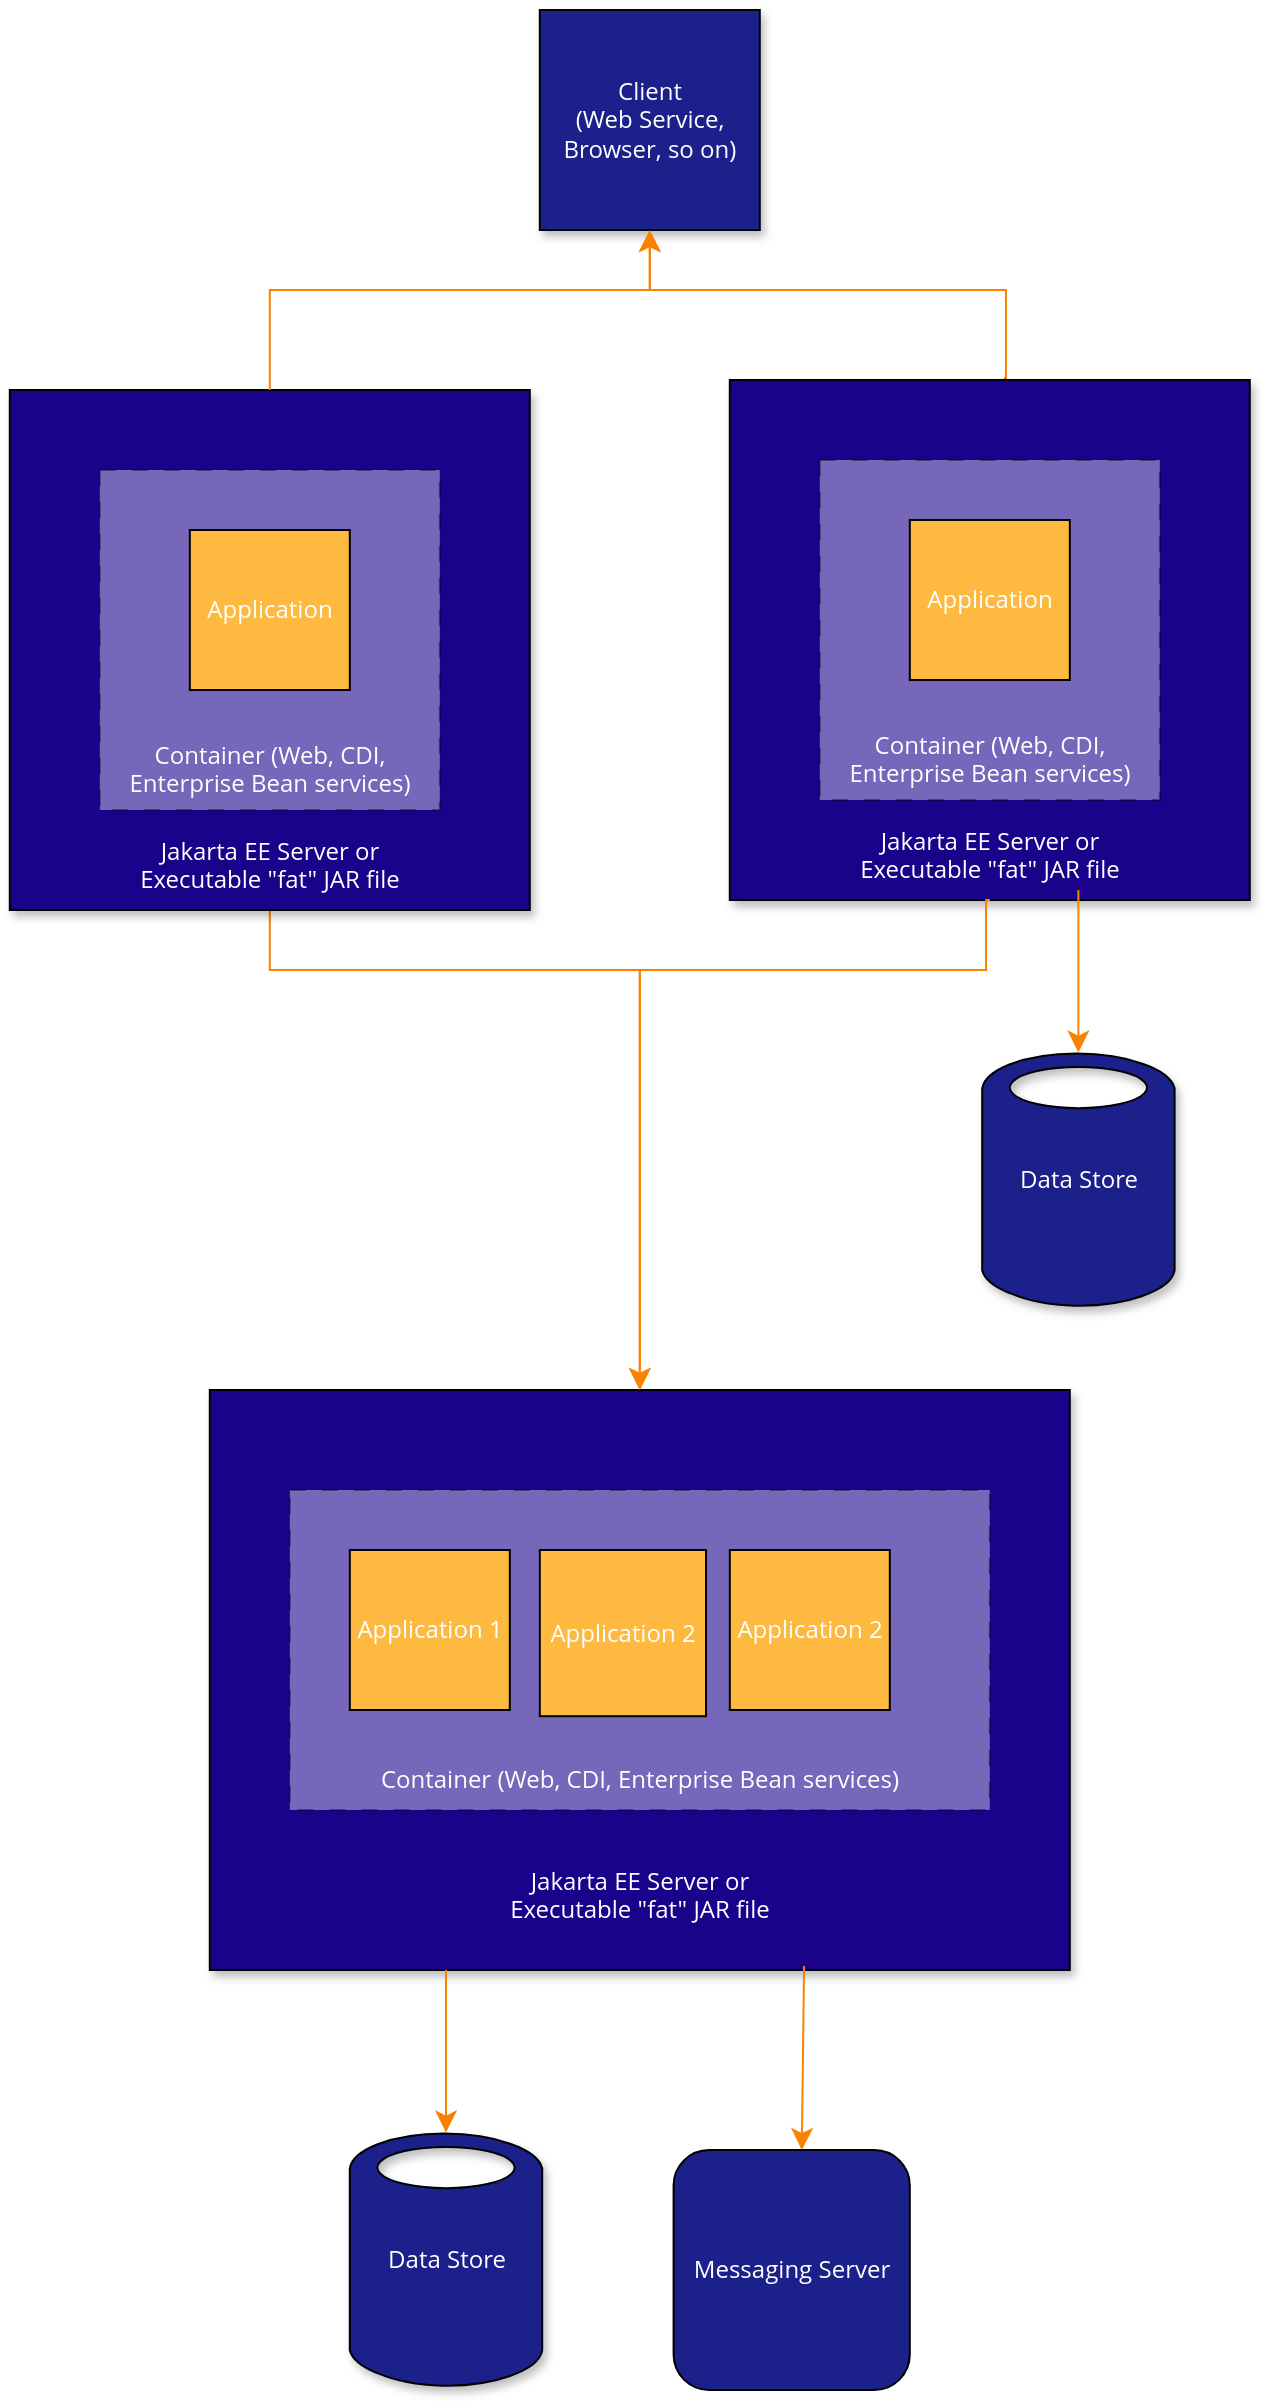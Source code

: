 <mxfile version="21.6.5" type="device">
  <diagram name="Page-1" id="uk8FfDdQ5oEcoaNCcKhB">
    <mxGraphModel dx="1576" dy="947" grid="1" gridSize="10" guides="1" tooltips="1" connect="1" arrows="1" fold="1" page="1" pageScale="1" pageWidth="850" pageHeight="1100" background="#ffffff" math="0" shadow="0">
      <root>
        <mxCell id="0" />
        <mxCell id="1" parent="0" />
        <mxCell id="tkMniykx_wWFrTbh1Xen-2" value="&lt;br&gt;&lt;br&gt;&lt;br&gt;&lt;br&gt;&lt;br&gt;&lt;br&gt;&lt;br&gt;&lt;br&gt;&lt;br&gt;&lt;br&gt;&lt;br&gt;&lt;br&gt;&lt;br&gt;&lt;br&gt;&lt;br&gt;Jakarta EE Server or &lt;br&gt;Executable &quot;fat&quot; JAR file" style="whiteSpace=wrap;html=1;strokeColor=default;fillColor=#1b028b;fontFamily=Open Sans;fontSource=https%3A%2F%2Ffonts.googleapis.com%2Fcss%3Ffamily%3DOpen%2BSans;labelPosition=center;verticalLabelPosition=middle;align=center;verticalAlign=middle;shadow=1;gradientColor=none;fillStyle=auto;fontColor=#FFFFFF;" parent="1" vertex="1">
          <mxGeometry x="201.9" y="760" width="430" height="290" as="geometry" />
        </mxCell>
        <mxCell id="tkMniykx_wWFrTbh1Xen-3" value="&lt;br&gt;&lt;br&gt;&lt;br&gt;&lt;br&gt;&lt;br&gt;&lt;br&gt;&lt;br&gt;&lt;br&gt;&lt;br&gt;Container (Web, CDI, Enterprise Bean services)" style="whiteSpace=wrap;html=1;strokeColor=#000000;fillColor=default;fontFamily=Open Sans;fontSource=https%3A%2F%2Ffonts.googleapis.com%2Fcss%3Ffamily%3DOpen%2BSans;labelPosition=center;verticalLabelPosition=middle;align=center;verticalAlign=middle;dashed=1;dashPattern=8 8;opacity=40;fontColor=#FFFFFF;" parent="1" vertex="1">
          <mxGeometry x="241.9" y="810" width="350" height="160" as="geometry" />
        </mxCell>
        <mxCell id="tkMniykx_wWFrTbh1Xen-4" value="Application 1" style="whiteSpace=wrap;html=1;aspect=fixed;strokeColor=#000000;fillColor=#fdb940;fontFamily=Open Sans;fontSource=https%3A%2F%2Ffonts.googleapis.com%2Fcss%3Ffamily%3DOpen%2BSans;labelPosition=center;verticalLabelPosition=middle;align=center;verticalAlign=middle;shadow=0;fontColor=#FFFFFF;" parent="1" vertex="1">
          <mxGeometry x="271.9" y="840" width="80" height="80" as="geometry" />
        </mxCell>
        <mxCell id="tkMniykx_wWFrTbh1Xen-5" value="Data Store" style="sketch=0;aspect=fixed;pointerEvents=1;shadow=1;dashed=0;html=1;strokeColor=default;labelPosition=center;verticalLabelPosition=middle;verticalAlign=middle;align=center;fillColor=#1B208B;shape=mxgraph.mscae.enterprise.database_generic;fontFamily=Open Sans;fontSource=https%3A%2F%2Ffonts.googleapis.com%2Fcss%3Ffamily%3DOpen%2BSans;fontColor=#FFFFFF;" parent="1" vertex="1">
          <mxGeometry x="271.9" y="1130" width="96.2" height="130" as="geometry" />
        </mxCell>
        <mxCell id="tkMniykx_wWFrTbh1Xen-6" value="Client&lt;br&gt;(Web Service, Browser, so on)" style="whiteSpace=wrap;html=1;aspect=fixed;strokeColor=default;fillColor=#1B208B;fontFamily=Open Sans;fontSource=https%3A%2F%2Ffonts.googleapis.com%2Fcss%3Ffamily%3DOpen%2BSans;labelPosition=center;verticalLabelPosition=middle;align=center;verticalAlign=middle;shadow=1;gradientColor=none;fillStyle=auto;fontColor=#FFFFFF;" parent="1" vertex="1">
          <mxGeometry x="366.9" y="70" width="110" height="110" as="geometry" />
        </mxCell>
        <mxCell id="tkMniykx_wWFrTbh1Xen-7" value="" style="edgeStyle=segmentEdgeStyle;endArrow=classic;html=1;curved=0;rounded=0;endSize=8;startSize=8;strokeColor=#F98200;fontFamily=Open Sans;fontSource=https%3A%2F%2Ffonts.googleapis.com%2Fcss%3Ffamily%3DOpen%2BSans;exitX=0.5;exitY=1;exitDx=0;exitDy=0;entryX=0.5;entryY=0;entryDx=0;entryDy=0;fontColor=#FFFFFF;" parent="1" source="tkMniykx_wWFrTbh1Xen-13" target="tkMniykx_wWFrTbh1Xen-2" edge="1">
          <mxGeometry width="50" height="50" relative="1" as="geometry">
            <mxPoint x="270" y="540" as="sourcePoint" />
            <mxPoint x="399.39" y="540" as="targetPoint" />
            <Array as="points">
              <mxPoint x="232" y="550" />
              <mxPoint x="417" y="550" />
            </Array>
          </mxGeometry>
        </mxCell>
        <mxCell id="tkMniykx_wWFrTbh1Xen-8" value="" style="edgeStyle=segmentEdgeStyle;endArrow=classic;html=1;curved=0;rounded=0;endSize=8;startSize=8;strokeColor=#F98200;entryX=0.5;entryY=0.01;entryDx=0;entryDy=0;entryPerimeter=0;fontFamily=Open Sans;fontSource=https%3A%2F%2Ffonts.googleapis.com%2Fcss%3Ffamily%3DOpen%2BSans;fontColor=#FFFFFF;" parent="1" source="tkMniykx_wWFrTbh1Xen-2" target="tkMniykx_wWFrTbh1Xen-5" edge="1">
          <mxGeometry width="50" height="50" relative="1" as="geometry">
            <mxPoint x="409.79" y="1060" as="sourcePoint" />
            <mxPoint x="628.8" y="1110" as="targetPoint" />
            <Array as="points" />
          </mxGeometry>
        </mxCell>
        <mxCell id="tkMniykx_wWFrTbh1Xen-11" value="Application 2" style="whiteSpace=wrap;html=1;aspect=fixed;strokeColor=#000000;fillColor=#fdb940;fontFamily=Open Sans;fontSource=https%3A%2F%2Ffonts.googleapis.com%2Fcss%3Ffamily%3DOpen%2BSans;labelPosition=center;verticalLabelPosition=middle;align=center;verticalAlign=middle;shadow=0;fontColor=#FFFFFF;" parent="1" vertex="1">
          <mxGeometry x="366.9" y="840" width="83.1" height="83.1" as="geometry" />
        </mxCell>
        <mxCell id="tkMniykx_wWFrTbh1Xen-12" value="Application 2" style="whiteSpace=wrap;html=1;aspect=fixed;strokeColor=#000000;fillColor=#fdb940;fontFamily=Open Sans;fontSource=https%3A%2F%2Ffonts.googleapis.com%2Fcss%3Ffamily%3DOpen%2BSans;labelPosition=center;verticalLabelPosition=middle;align=center;verticalAlign=middle;shadow=0;fontColor=#FFFFFF;" parent="1" vertex="1">
          <mxGeometry x="461.9" y="840" width="80" height="80" as="geometry" />
        </mxCell>
        <mxCell id="tkMniykx_wWFrTbh1Xen-13" value="&lt;br&gt;&lt;br&gt;&lt;br&gt;&lt;br&gt;&lt;br&gt;&lt;br&gt;&lt;br&gt;&lt;br&gt;&lt;br&gt;&lt;br&gt;&lt;br&gt;&lt;br&gt;&lt;br&gt;&lt;br&gt;&lt;br&gt;Jakarta EE Server or &lt;br&gt;Executable &quot;fat&quot; JAR file" style="whiteSpace=wrap;html=1;aspect=fixed;strokeColor=default;fillColor=#1b028b;fontFamily=Open Sans;fontSource=https%3A%2F%2Ffonts.googleapis.com%2Fcss%3Ffamily%3DOpen%2BSans;labelPosition=center;verticalLabelPosition=middle;align=center;verticalAlign=middle;shadow=1;gradientColor=none;fillStyle=auto;fontColor=#FFFFFF;" parent="1" vertex="1">
          <mxGeometry x="101.9" y="260" width="260" height="260" as="geometry" />
        </mxCell>
        <mxCell id="tkMniykx_wWFrTbh1Xen-14" value="&lt;br&gt;&lt;br&gt;&lt;br&gt;&lt;br&gt;&lt;br&gt;&lt;br&gt;&lt;br&gt;&lt;br&gt;&lt;br&gt;Container (Web, CDI, Enterprise Bean services)" style="whiteSpace=wrap;html=1;aspect=fixed;strokeColor=#000000;fillColor=default;fontFamily=Open Sans;fontSource=https%3A%2F%2Ffonts.googleapis.com%2Fcss%3Ffamily%3DOpen%2BSans;labelPosition=center;verticalLabelPosition=middle;align=center;verticalAlign=middle;dashed=1;dashPattern=8 8;opacity=40;fontColor=#FFFFFF;" parent="1" vertex="1">
          <mxGeometry x="146.9" y="300" width="170" height="170" as="geometry" />
        </mxCell>
        <mxCell id="tkMniykx_wWFrTbh1Xen-15" value="Application" style="whiteSpace=wrap;html=1;aspect=fixed;strokeColor=#000000;fillColor=#fdb940;fontFamily=Open Sans;fontSource=https%3A%2F%2Ffonts.googleapis.com%2Fcss%3Ffamily%3DOpen%2BSans;labelPosition=center;verticalLabelPosition=middle;align=center;verticalAlign=middle;shadow=0;fontColor=#FFFFFF;" parent="1" vertex="1">
          <mxGeometry x="191.9" y="330" width="80" height="80" as="geometry" />
        </mxCell>
        <mxCell id="tkMniykx_wWFrTbh1Xen-16" value="" style="edgeStyle=segmentEdgeStyle;endArrow=classic;html=1;curved=0;rounded=0;endSize=8;startSize=8;strokeColor=#F98200;fontFamily=Open Sans;fontSource=https%3A%2F%2Ffonts.googleapis.com%2Fcss%3Ffamily%3DOpen%2BSans;entryX=0.5;entryY=1;entryDx=0;entryDy=0;exitX=0.5;exitY=0;exitDx=0;exitDy=0;fontColor=#FFFFFF;" parent="1" source="tkMniykx_wWFrTbh1Xen-13" target="tkMniykx_wWFrTbh1Xen-6" edge="1">
          <mxGeometry width="50" height="50" relative="1" as="geometry">
            <mxPoint x="370" y="390" as="sourcePoint" />
            <mxPoint x="425.59" y="210" as="targetPoint" />
            <Array as="points">
              <mxPoint x="232" y="210" />
              <mxPoint x="422" y="210" />
            </Array>
          </mxGeometry>
        </mxCell>
        <mxCell id="tkMniykx_wWFrTbh1Xen-17" value="&lt;br&gt;&lt;br&gt;&lt;br&gt;&lt;br&gt;&lt;br&gt;&lt;br&gt;&lt;br&gt;&lt;br&gt;&lt;br&gt;&lt;br&gt;&lt;br&gt;&lt;br&gt;&lt;br&gt;&lt;br&gt;&lt;br&gt;Jakarta EE Server or &lt;br&gt;Executable &quot;fat&quot; JAR file" style="whiteSpace=wrap;html=1;aspect=fixed;strokeColor=default;fillColor=#1b028b;fontFamily=Open Sans;fontSource=https%3A%2F%2Ffonts.googleapis.com%2Fcss%3Ffamily%3DOpen%2BSans;labelPosition=center;verticalLabelPosition=middle;align=center;verticalAlign=middle;shadow=1;gradientColor=none;fillStyle=auto;fontColor=#FFFFFF;" parent="1" vertex="1">
          <mxGeometry x="461.9" y="255" width="260" height="260" as="geometry" />
        </mxCell>
        <mxCell id="tkMniykx_wWFrTbh1Xen-18" value="&lt;br&gt;&lt;br&gt;&lt;br&gt;&lt;br&gt;&lt;br&gt;&lt;br&gt;&lt;br&gt;&lt;br&gt;&lt;br&gt;Container (Web, CDI, Enterprise Bean services)" style="whiteSpace=wrap;html=1;aspect=fixed;strokeColor=#000000;fillColor=default;fontFamily=Open Sans;fontSource=https%3A%2F%2Ffonts.googleapis.com%2Fcss%3Ffamily%3DOpen%2BSans;labelPosition=center;verticalLabelPosition=middle;align=center;verticalAlign=middle;dashed=1;dashPattern=8 8;opacity=40;fontColor=#FFFFFF;" parent="1" vertex="1">
          <mxGeometry x="506.9" y="295" width="170" height="170" as="geometry" />
        </mxCell>
        <mxCell id="tkMniykx_wWFrTbh1Xen-19" value="Application" style="whiteSpace=wrap;html=1;aspect=fixed;strokeColor=#000000;fillColor=#fdb940;fontFamily=Open Sans;fontSource=https%3A%2F%2Ffonts.googleapis.com%2Fcss%3Ffamily%3DOpen%2BSans;labelPosition=center;verticalLabelPosition=middle;align=center;verticalAlign=middle;shadow=0;fontColor=#FFFFFF;" parent="1" vertex="1">
          <mxGeometry x="551.9" y="325" width="80" height="80" as="geometry" />
        </mxCell>
        <mxCell id="tkMniykx_wWFrTbh1Xen-20" value="" style="edgeStyle=segmentEdgeStyle;endArrow=classic;html=1;curved=0;rounded=0;endSize=8;startSize=8;strokeColor=#F98200;fontFamily=Open Sans;fontSource=https%3A%2F%2Ffonts.googleapis.com%2Fcss%3Ffamily%3DOpen%2BSans;entryX=0.5;entryY=1;entryDx=0;entryDy=0;exitX=0.527;exitY=-0.004;exitDx=0;exitDy=0;exitPerimeter=0;fontColor=#FFFFFF;" parent="1" source="tkMniykx_wWFrTbh1Xen-17" target="tkMniykx_wWFrTbh1Xen-6" edge="1">
          <mxGeometry width="50" height="50" relative="1" as="geometry">
            <mxPoint x="242" y="270" as="sourcePoint" />
            <mxPoint x="432" y="190" as="targetPoint" />
            <Array as="points">
              <mxPoint x="600" y="254" />
              <mxPoint x="600" y="210" />
              <mxPoint x="422" y="210" />
            </Array>
          </mxGeometry>
        </mxCell>
        <mxCell id="tkMniykx_wWFrTbh1Xen-21" value="" style="edgeStyle=segmentEdgeStyle;endArrow=classic;html=1;curved=0;rounded=0;endSize=8;startSize=8;strokeColor=#F98200;fontFamily=Open Sans;fontSource=https%3A%2F%2Ffonts.googleapis.com%2Fcss%3Ffamily%3DOpen%2BSans;exitX=0.5;exitY=1;exitDx=0;exitDy=0;entryX=0.5;entryY=0;entryDx=0;entryDy=0;fontColor=#FFFFFF;" parent="1" source="tkMniykx_wWFrTbh1Xen-17" target="tkMniykx_wWFrTbh1Xen-2" edge="1">
          <mxGeometry width="50" height="50" relative="1" as="geometry">
            <mxPoint x="242" y="530" as="sourcePoint" />
            <mxPoint x="410" y="580" as="targetPoint" />
            <Array as="points">
              <mxPoint x="590" y="515" />
              <mxPoint x="590" y="550" />
              <mxPoint x="417" y="550" />
            </Array>
          </mxGeometry>
        </mxCell>
        <mxCell id="tkMniykx_wWFrTbh1Xen-26" value="Data Store" style="sketch=0;aspect=fixed;pointerEvents=1;shadow=1;dashed=0;html=1;strokeColor=default;labelPosition=center;verticalLabelPosition=middle;verticalAlign=middle;align=center;fillColor=#1B208B;shape=mxgraph.mscae.enterprise.database_generic;fontFamily=Open Sans;fontSource=https%3A%2F%2Ffonts.googleapis.com%2Fcss%3Ffamily%3DOpen%2BSans;fontColor=#FFFFFF;" parent="1" vertex="1">
          <mxGeometry x="588.1" y="590" width="96.2" height="130" as="geometry" />
        </mxCell>
        <mxCell id="tkMniykx_wWFrTbh1Xen-27" value="" style="edgeStyle=segmentEdgeStyle;endArrow=classic;html=1;curved=0;rounded=0;endSize=8;startSize=8;strokeColor=#F98200;entryX=0.5;entryY=0.01;entryDx=0;entryDy=0;entryPerimeter=0;fontFamily=Open Sans;fontSource=https%3A%2F%2Ffonts.googleapis.com%2Fcss%3Ffamily%3DOpen%2BSans;fontColor=#FFFFFF;" parent="1" target="tkMniykx_wWFrTbh1Xen-26" edge="1">
          <mxGeometry width="50" height="50" relative="1" as="geometry">
            <mxPoint x="636.2" y="510" as="sourcePoint" />
            <mxPoint x="945" y="570" as="targetPoint" />
            <Array as="points" />
          </mxGeometry>
        </mxCell>
        <mxCell id="tkMniykx_wWFrTbh1Xen-34" value="" style="endArrow=classic;html=1;rounded=0;endSize=8;startSize=8;strokeColor=#F98200;entryX=0.5;entryY=0;entryDx=0;entryDy=0;fontFamily=Open Sans;fontSource=https%3A%2F%2Ffonts.googleapis.com%2Fcss%3Ffamily%3DOpen%2BSans;exitX=0.691;exitY=0.993;exitDx=0;exitDy=0;exitPerimeter=0;fontColor=#FFFFFF;" parent="1" source="tkMniykx_wWFrTbh1Xen-2" edge="1">
          <mxGeometry width="50" height="50" relative="1" as="geometry">
            <mxPoint x="500" y="1070" as="sourcePoint" />
            <mxPoint x="497.9" y="1140" as="targetPoint" />
          </mxGeometry>
        </mxCell>
        <mxCell id="_3JwDOT1ACPNo3peEZh4-1" value="Messaging Server" style="rounded=1;whiteSpace=wrap;html=1;fillColor=#1B208B;fontColor=#FFFFFF;fontFamily=Open Sans;fontSource=https%3A%2F%2Ffonts.googleapis.com%2Fcss%3Ffamily%3DOpen%2BSans;" vertex="1" parent="1">
          <mxGeometry x="433.8" y="1140" width="118.1" height="120" as="geometry" />
        </mxCell>
      </root>
    </mxGraphModel>
  </diagram>
</mxfile>
